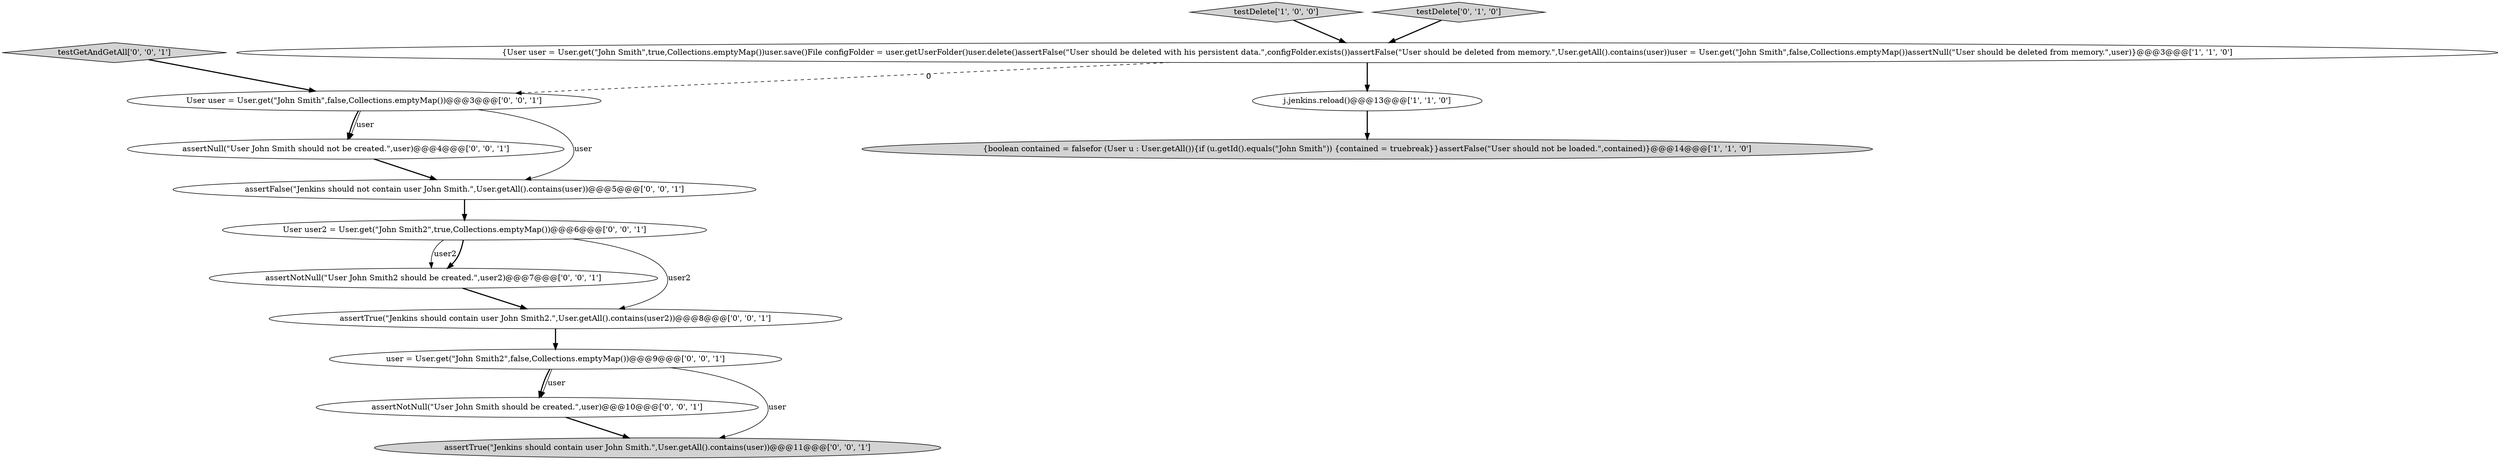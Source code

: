 digraph {
14 [style = filled, label = "user = User.get(\"John Smith2\",false,Collections.emptyMap())@@@9@@@['0', '0', '1']", fillcolor = white, shape = ellipse image = "AAA0AAABBB3BBB"];
5 [style = filled, label = "User user2 = User.get(\"John Smith2\",true,Collections.emptyMap())@@@6@@@['0', '0', '1']", fillcolor = white, shape = ellipse image = "AAA0AAABBB3BBB"];
3 [style = filled, label = "{boolean contained = falsefor (User u : User.getAll()){if (u.getId().equals(\"John Smith\")) {contained = truebreak}}assertFalse(\"User should not be loaded.\",contained)}@@@14@@@['1', '1', '0']", fillcolor = lightgray, shape = ellipse image = "AAA0AAABBB1BBB"];
6 [style = filled, label = "assertNull(\"User John Smith should not be created.\",user)@@@4@@@['0', '0', '1']", fillcolor = white, shape = ellipse image = "AAA0AAABBB3BBB"];
2 [style = filled, label = "j.jenkins.reload()@@@13@@@['1', '1', '0']", fillcolor = white, shape = ellipse image = "AAA0AAABBB1BBB"];
12 [style = filled, label = "assertFalse(\"Jenkins should not contain user John Smith.\",User.getAll().contains(user))@@@5@@@['0', '0', '1']", fillcolor = white, shape = ellipse image = "AAA0AAABBB3BBB"];
10 [style = filled, label = "assertNotNull(\"User John Smith should be created.\",user)@@@10@@@['0', '0', '1']", fillcolor = white, shape = ellipse image = "AAA0AAABBB3BBB"];
7 [style = filled, label = "assertNotNull(\"User John Smith2 should be created.\",user2)@@@7@@@['0', '0', '1']", fillcolor = white, shape = ellipse image = "AAA0AAABBB3BBB"];
13 [style = filled, label = "assertTrue(\"Jenkins should contain user John Smith.\",User.getAll().contains(user))@@@11@@@['0', '0', '1']", fillcolor = lightgray, shape = ellipse image = "AAA0AAABBB3BBB"];
1 [style = filled, label = "testDelete['1', '0', '0']", fillcolor = lightgray, shape = diamond image = "AAA0AAABBB1BBB"];
4 [style = filled, label = "testDelete['0', '1', '0']", fillcolor = lightgray, shape = diamond image = "AAA0AAABBB2BBB"];
11 [style = filled, label = "testGetAndGetAll['0', '0', '1']", fillcolor = lightgray, shape = diamond image = "AAA0AAABBB3BBB"];
8 [style = filled, label = "User user = User.get(\"John Smith\",false,Collections.emptyMap())@@@3@@@['0', '0', '1']", fillcolor = white, shape = ellipse image = "AAA0AAABBB3BBB"];
9 [style = filled, label = "assertTrue(\"Jenkins should contain user John Smith2.\",User.getAll().contains(user2))@@@8@@@['0', '0', '1']", fillcolor = white, shape = ellipse image = "AAA0AAABBB3BBB"];
0 [style = filled, label = "{User user = User.get(\"John Smith\",true,Collections.emptyMap())user.save()File configFolder = user.getUserFolder()user.delete()assertFalse(\"User should be deleted with his persistent data.\",configFolder.exists())assertFalse(\"User should be deleted from memory.\",User.getAll().contains(user))user = User.get(\"John Smith\",false,Collections.emptyMap())assertNull(\"User should be deleted from memory.\",user)}@@@3@@@['1', '1', '0']", fillcolor = white, shape = ellipse image = "AAA0AAABBB1BBB"];
5->7 [style = solid, label="user2"];
5->9 [style = solid, label="user2"];
12->5 [style = bold, label=""];
0->2 [style = bold, label=""];
5->7 [style = bold, label=""];
10->13 [style = bold, label=""];
8->12 [style = solid, label="user"];
14->10 [style = bold, label=""];
8->6 [style = bold, label=""];
9->14 [style = bold, label=""];
11->8 [style = bold, label=""];
14->10 [style = solid, label="user"];
8->6 [style = solid, label="user"];
14->13 [style = solid, label="user"];
0->8 [style = dashed, label="0"];
2->3 [style = bold, label=""];
4->0 [style = bold, label=""];
6->12 [style = bold, label=""];
7->9 [style = bold, label=""];
1->0 [style = bold, label=""];
}
